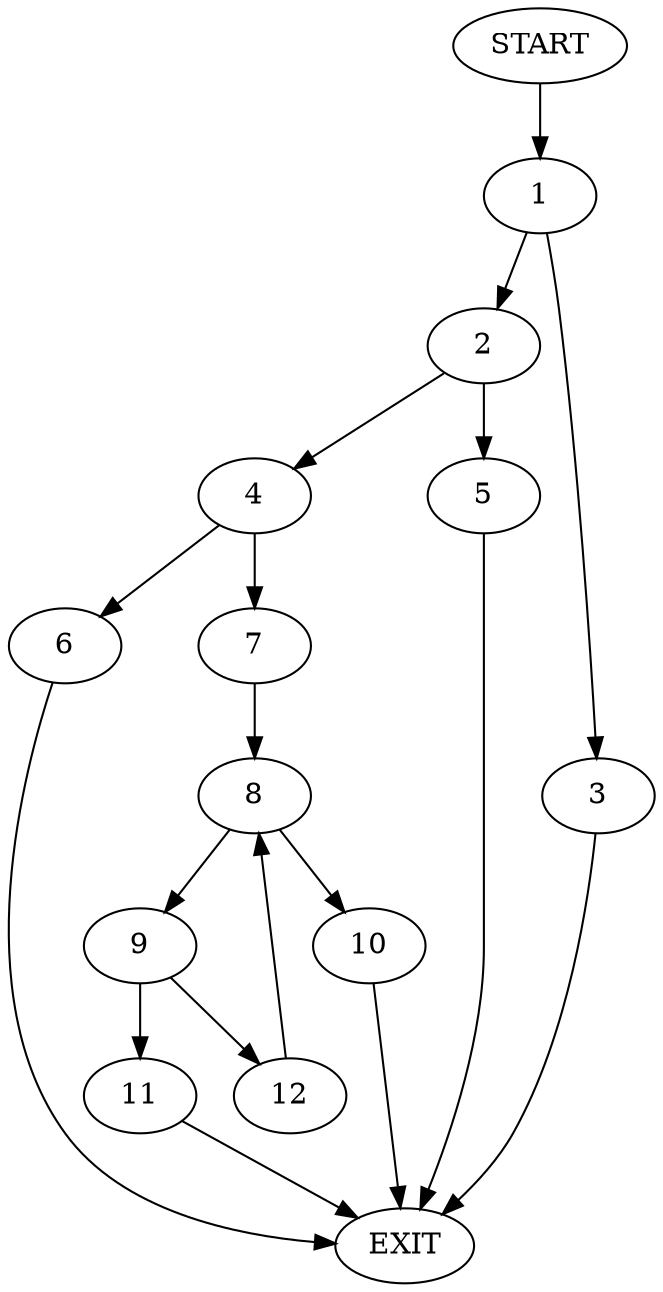 digraph {
0 [label="START"]
13 [label="EXIT"]
0 -> 1
1 -> 2
1 -> 3
3 -> 13
2 -> 4
2 -> 5
4 -> 6
4 -> 7
5 -> 13
6 -> 13
7 -> 8
8 -> 9
8 -> 10
9 -> 11
9 -> 12
10 -> 13
12 -> 8
11 -> 13
}
